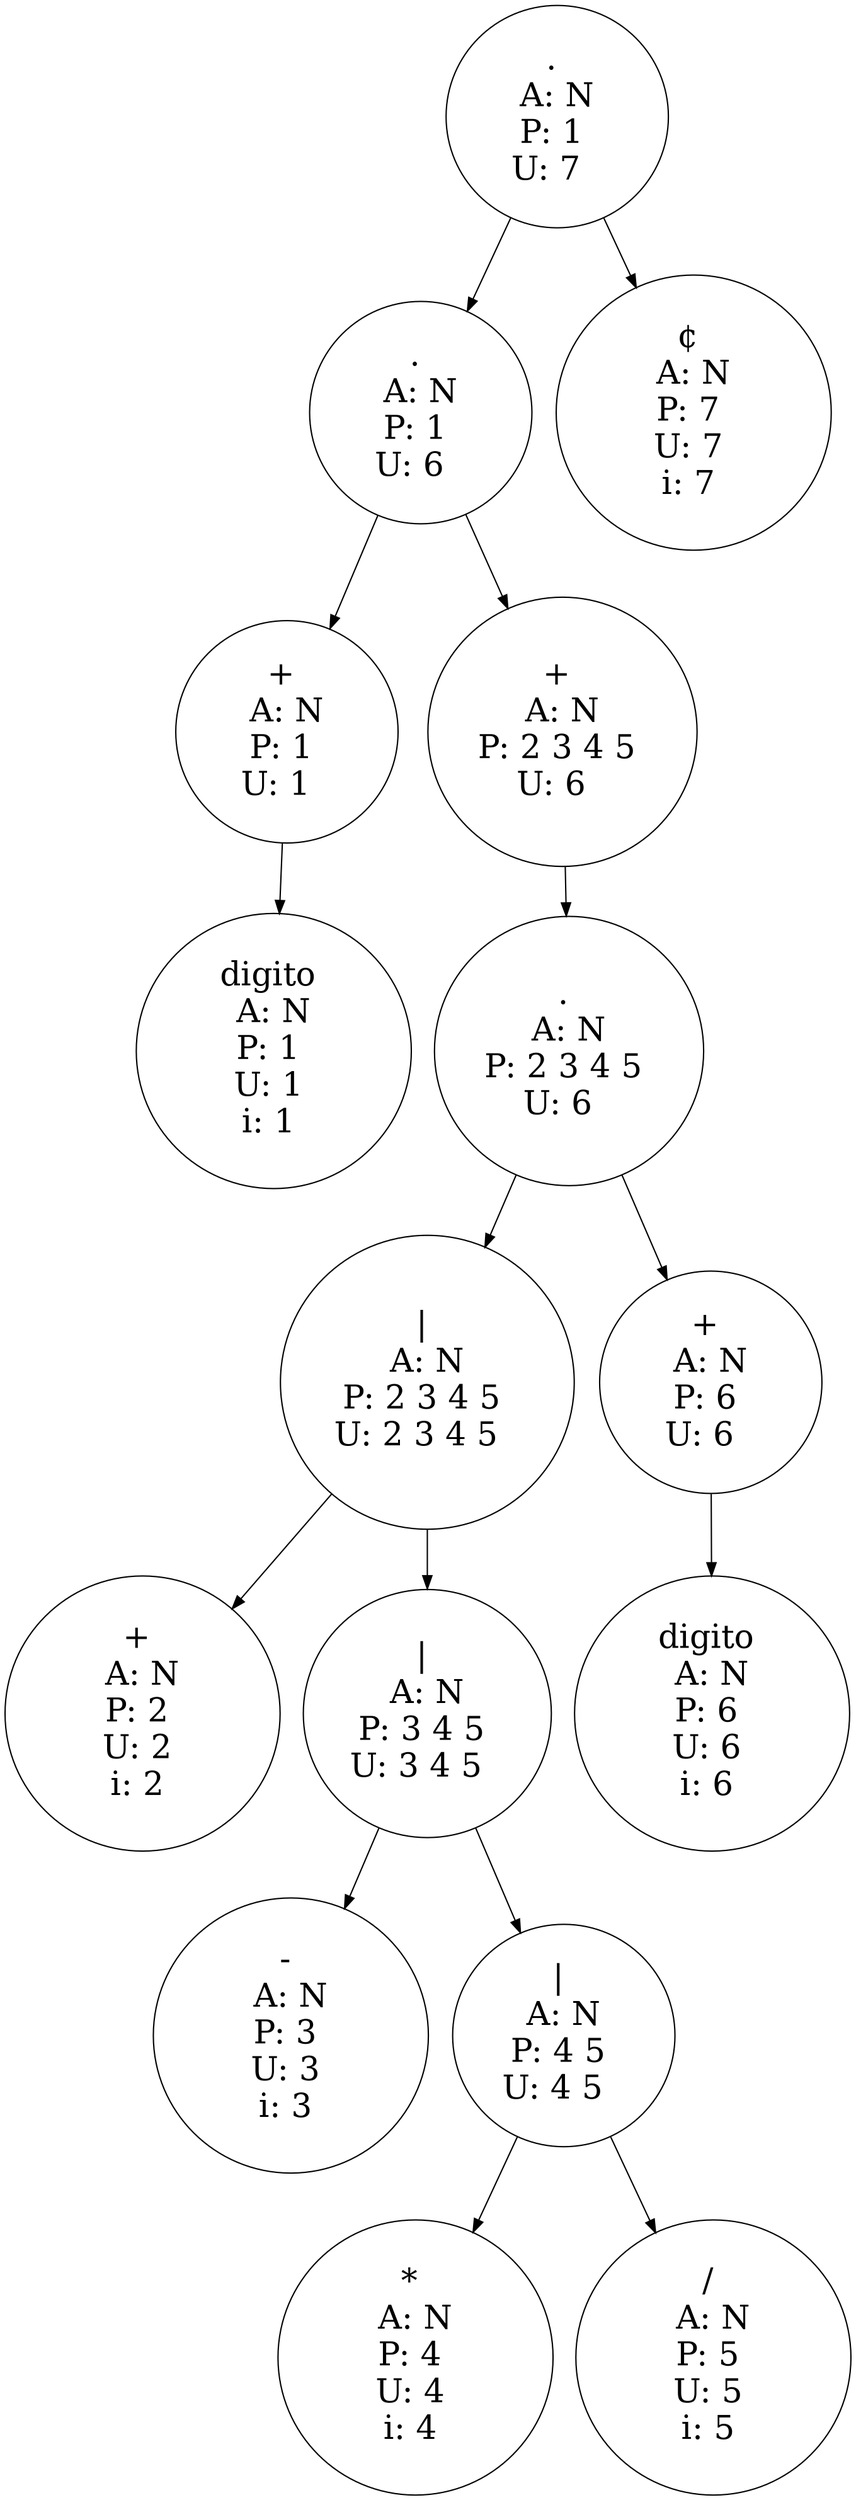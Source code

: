 strict digraph {
splines="line";
rankdir = TB;
node [shape=circle, height=0.5, width=1.5, fontsize=25];
graph[dpi=90];

"0" [label=". 
A: N
P: 1 
U: 7  "];
"1" [label=". 
A: N
P: 1 
U: 6  "];
"2" [label="+ 
A: N
P: 1 
U: 1  "];
"3" [label="digito 
A: N
P: 1 
U: 1 
i: 1 "];
"2" -> "3";
"1" -> "2";
"4" [label="+ 
A: N
P: 2 3 4 5 
U: 6  "];
"5" [label=". 
A: N
P: 2 3 4 5 
U: 6  "];
"6" [label="| 
A: N
P: 2 3 4 5 
U: 2 3 4 5  "];
"7" [label="+ 
A: N
P: 2 
U: 2 
i: 2 "];
"6" -> "7";
"8" [label="| 
A: N
P: 3 4 5 
U: 3 4 5  "];
"9" [label="- 
A: N
P: 3 
U: 3 
i: 3 "];
"8" -> "9";
"10" [label="| 
A: N
P: 4 5 
U: 4 5  "];
"11" [label="* 
A: N
P: 4 
U: 4 
i: 4 "];
"10" -> "11";
"12" [label="/ 
A: N
P: 5 
U: 5 
i: 5 "];
"10" -> "12";
"8" -> "10";
"6" -> "8";
"5" -> "6";
"13" [label="+ 
A: N
P: 6 
U: 6  "];
"14" [label="digito 
A: N
P: 6 
U: 6 
i: 6 "];
"13" -> "14";
"5" -> "13";
"4" -> "5";
"1" -> "4";
"0" -> "1";
"15" [label="¢ 
A: N
P: 7 
U: 7 
i: 7 "];
"0" -> "15";
}